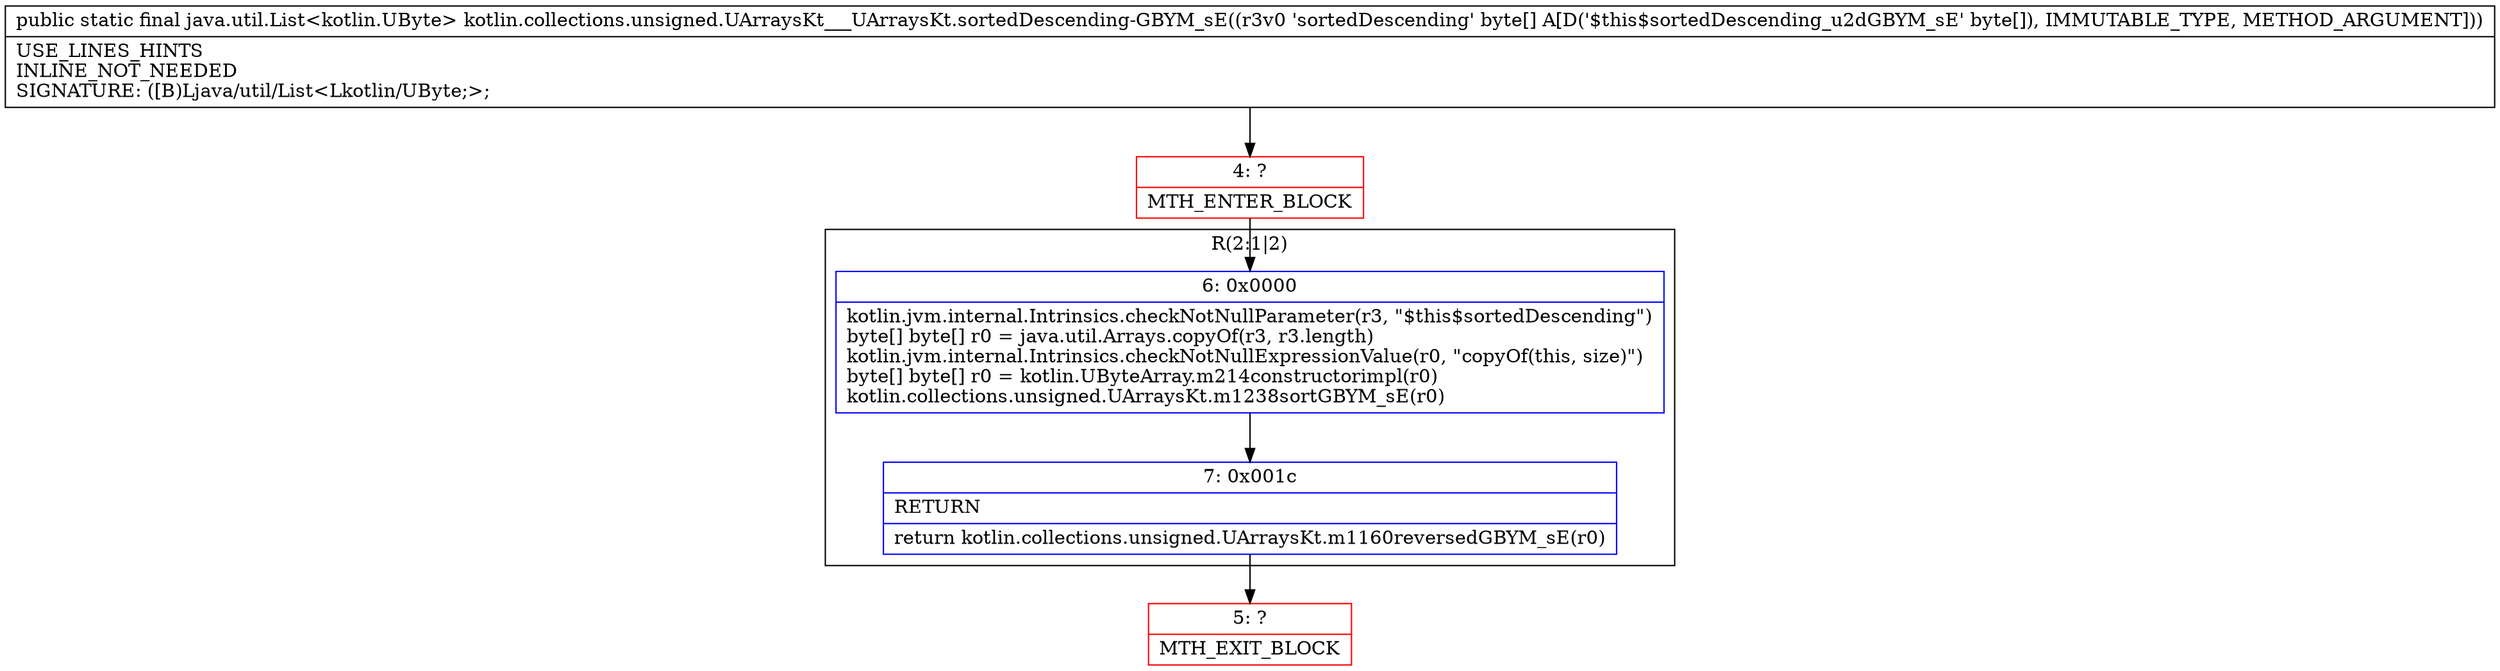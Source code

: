 digraph "CFG forkotlin.collections.unsigned.UArraysKt___UArraysKt.sortedDescending\-GBYM_sE([B)Ljava\/util\/List;" {
subgraph cluster_Region_1867110816 {
label = "R(2:1|2)";
node [shape=record,color=blue];
Node_6 [shape=record,label="{6\:\ 0x0000|kotlin.jvm.internal.Intrinsics.checkNotNullParameter(r3, \"$this$sortedDescending\")\lbyte[] byte[] r0 = java.util.Arrays.copyOf(r3, r3.length)\lkotlin.jvm.internal.Intrinsics.checkNotNullExpressionValue(r0, \"copyOf(this, size)\")\lbyte[] byte[] r0 = kotlin.UByteArray.m214constructorimpl(r0)\lkotlin.collections.unsigned.UArraysKt.m1238sortGBYM_sE(r0)\l}"];
Node_7 [shape=record,label="{7\:\ 0x001c|RETURN\l|return kotlin.collections.unsigned.UArraysKt.m1160reversedGBYM_sE(r0)\l}"];
}
Node_4 [shape=record,color=red,label="{4\:\ ?|MTH_ENTER_BLOCK\l}"];
Node_5 [shape=record,color=red,label="{5\:\ ?|MTH_EXIT_BLOCK\l}"];
MethodNode[shape=record,label="{public static final java.util.List\<kotlin.UByte\> kotlin.collections.unsigned.UArraysKt___UArraysKt.sortedDescending\-GBYM_sE((r3v0 'sortedDescending' byte[] A[D('$this$sortedDescending_u2dGBYM_sE' byte[]), IMMUTABLE_TYPE, METHOD_ARGUMENT]))  | USE_LINES_HINTS\lINLINE_NOT_NEEDED\lSIGNATURE: ([B)Ljava\/util\/List\<Lkotlin\/UByte;\>;\l}"];
MethodNode -> Node_4;Node_6 -> Node_7;
Node_7 -> Node_5;
Node_4 -> Node_6;
}

